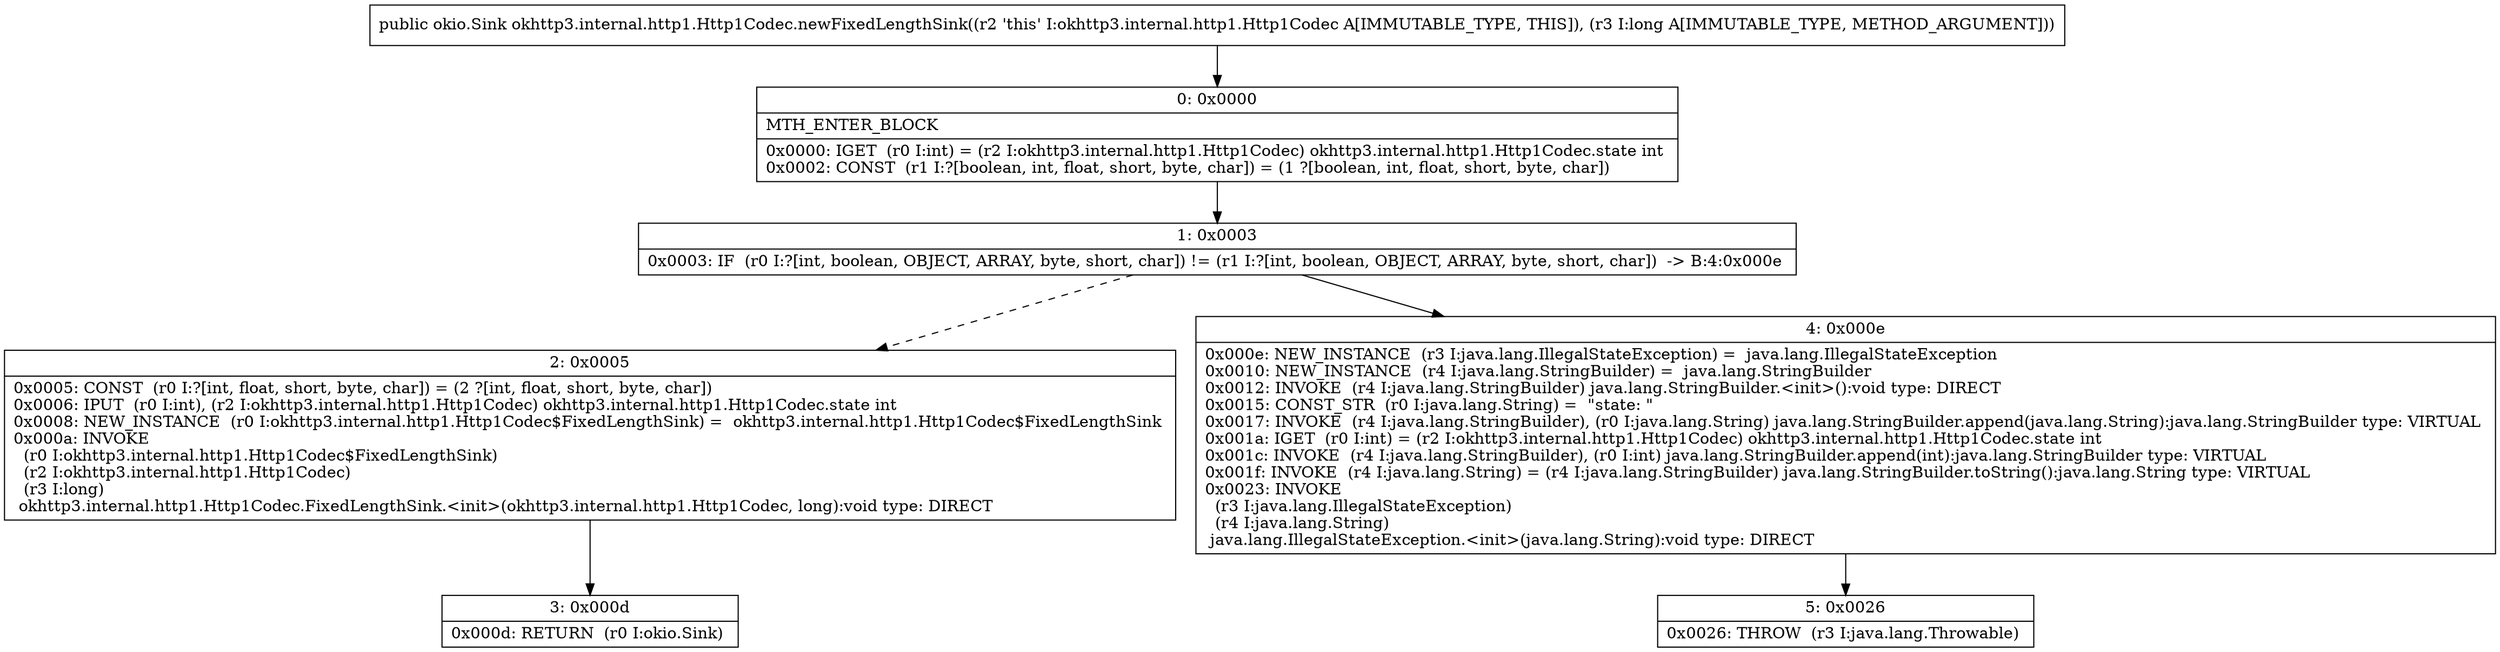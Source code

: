 digraph "CFG forokhttp3.internal.http1.Http1Codec.newFixedLengthSink(J)Lokio\/Sink;" {
Node_0 [shape=record,label="{0\:\ 0x0000|MTH_ENTER_BLOCK\l|0x0000: IGET  (r0 I:int) = (r2 I:okhttp3.internal.http1.Http1Codec) okhttp3.internal.http1.Http1Codec.state int \l0x0002: CONST  (r1 I:?[boolean, int, float, short, byte, char]) = (1 ?[boolean, int, float, short, byte, char]) \l}"];
Node_1 [shape=record,label="{1\:\ 0x0003|0x0003: IF  (r0 I:?[int, boolean, OBJECT, ARRAY, byte, short, char]) != (r1 I:?[int, boolean, OBJECT, ARRAY, byte, short, char])  \-\> B:4:0x000e \l}"];
Node_2 [shape=record,label="{2\:\ 0x0005|0x0005: CONST  (r0 I:?[int, float, short, byte, char]) = (2 ?[int, float, short, byte, char]) \l0x0006: IPUT  (r0 I:int), (r2 I:okhttp3.internal.http1.Http1Codec) okhttp3.internal.http1.Http1Codec.state int \l0x0008: NEW_INSTANCE  (r0 I:okhttp3.internal.http1.Http1Codec$FixedLengthSink) =  okhttp3.internal.http1.Http1Codec$FixedLengthSink \l0x000a: INVOKE  \l  (r0 I:okhttp3.internal.http1.Http1Codec$FixedLengthSink)\l  (r2 I:okhttp3.internal.http1.Http1Codec)\l  (r3 I:long)\l okhttp3.internal.http1.Http1Codec.FixedLengthSink.\<init\>(okhttp3.internal.http1.Http1Codec, long):void type: DIRECT \l}"];
Node_3 [shape=record,label="{3\:\ 0x000d|0x000d: RETURN  (r0 I:okio.Sink) \l}"];
Node_4 [shape=record,label="{4\:\ 0x000e|0x000e: NEW_INSTANCE  (r3 I:java.lang.IllegalStateException) =  java.lang.IllegalStateException \l0x0010: NEW_INSTANCE  (r4 I:java.lang.StringBuilder) =  java.lang.StringBuilder \l0x0012: INVOKE  (r4 I:java.lang.StringBuilder) java.lang.StringBuilder.\<init\>():void type: DIRECT \l0x0015: CONST_STR  (r0 I:java.lang.String) =  \"state: \" \l0x0017: INVOKE  (r4 I:java.lang.StringBuilder), (r0 I:java.lang.String) java.lang.StringBuilder.append(java.lang.String):java.lang.StringBuilder type: VIRTUAL \l0x001a: IGET  (r0 I:int) = (r2 I:okhttp3.internal.http1.Http1Codec) okhttp3.internal.http1.Http1Codec.state int \l0x001c: INVOKE  (r4 I:java.lang.StringBuilder), (r0 I:int) java.lang.StringBuilder.append(int):java.lang.StringBuilder type: VIRTUAL \l0x001f: INVOKE  (r4 I:java.lang.String) = (r4 I:java.lang.StringBuilder) java.lang.StringBuilder.toString():java.lang.String type: VIRTUAL \l0x0023: INVOKE  \l  (r3 I:java.lang.IllegalStateException)\l  (r4 I:java.lang.String)\l java.lang.IllegalStateException.\<init\>(java.lang.String):void type: DIRECT \l}"];
Node_5 [shape=record,label="{5\:\ 0x0026|0x0026: THROW  (r3 I:java.lang.Throwable) \l}"];
MethodNode[shape=record,label="{public okio.Sink okhttp3.internal.http1.Http1Codec.newFixedLengthSink((r2 'this' I:okhttp3.internal.http1.Http1Codec A[IMMUTABLE_TYPE, THIS]), (r3 I:long A[IMMUTABLE_TYPE, METHOD_ARGUMENT])) }"];
MethodNode -> Node_0;
Node_0 -> Node_1;
Node_1 -> Node_2[style=dashed];
Node_1 -> Node_4;
Node_2 -> Node_3;
Node_4 -> Node_5;
}

